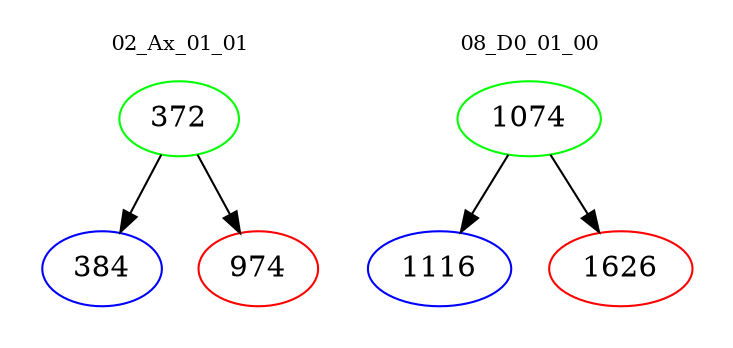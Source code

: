 digraph{
subgraph cluster_0 {
color = white
label = "02_Ax_01_01";
fontsize=10;
T0_372 [label="372", color="green"]
T0_372 -> T0_384 [color="black"]
T0_384 [label="384", color="blue"]
T0_372 -> T0_974 [color="black"]
T0_974 [label="974", color="red"]
}
subgraph cluster_1 {
color = white
label = "08_D0_01_00";
fontsize=10;
T1_1074 [label="1074", color="green"]
T1_1074 -> T1_1116 [color="black"]
T1_1116 [label="1116", color="blue"]
T1_1074 -> T1_1626 [color="black"]
T1_1626 [label="1626", color="red"]
}
}
